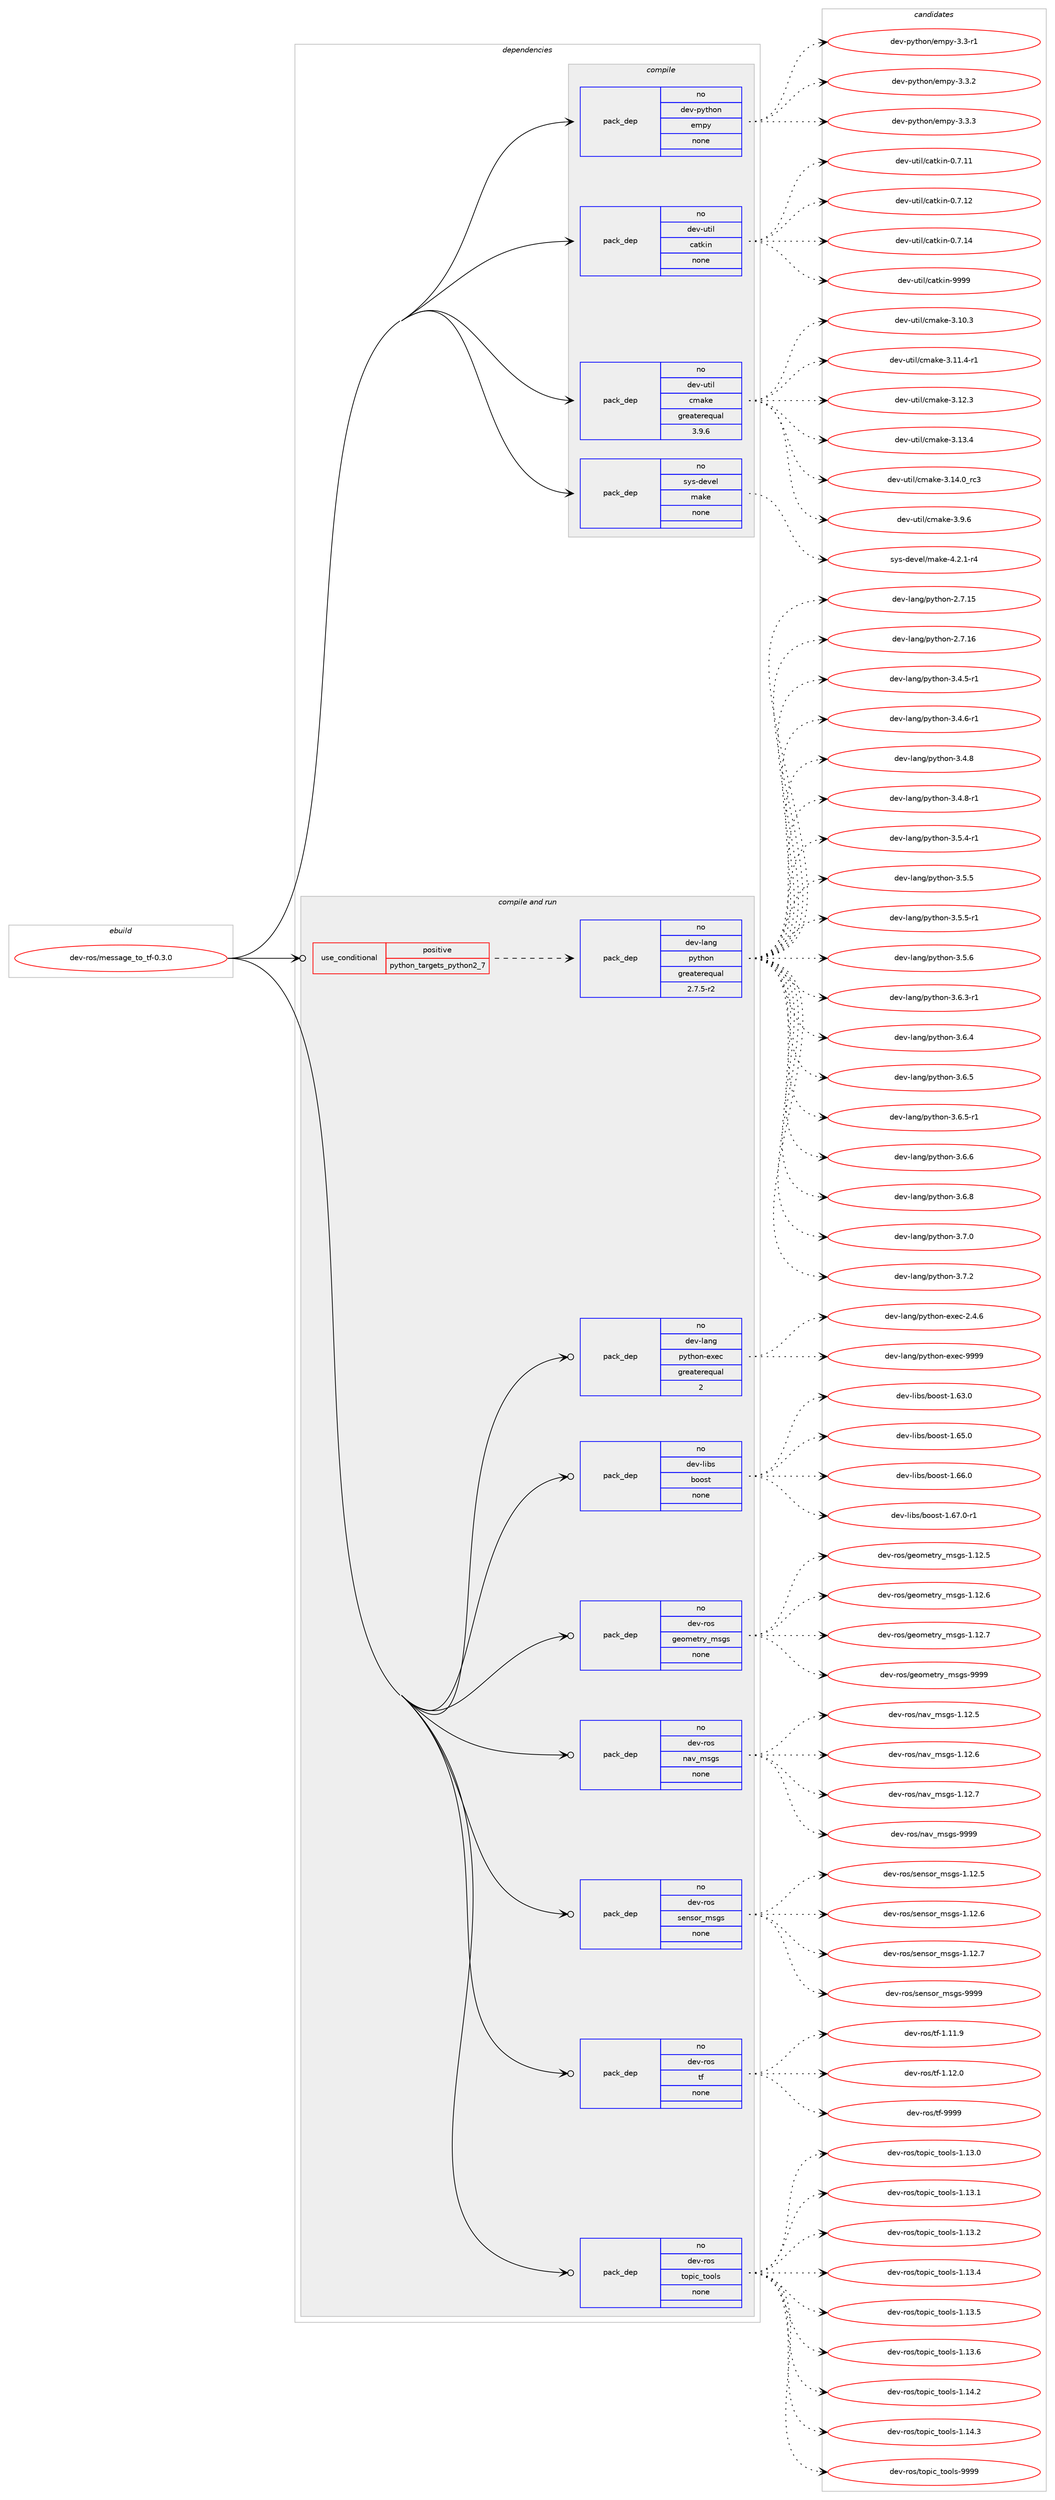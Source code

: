 digraph prolog {

# *************
# Graph options
# *************

newrank=true;
concentrate=true;
compound=true;
graph [rankdir=LR,fontname=Helvetica,fontsize=10,ranksep=1.5];#, ranksep=2.5, nodesep=0.2];
edge  [arrowhead=vee];
node  [fontname=Helvetica,fontsize=10];

# **********
# The ebuild
# **********

subgraph cluster_leftcol {
color=gray;
rank=same;
label=<<i>ebuild</i>>;
id [label="dev-ros/message_to_tf-0.3.0", color=red, width=4, href="../dev-ros/message_to_tf-0.3.0.svg"];
}

# ****************
# The dependencies
# ****************

subgraph cluster_midcol {
color=gray;
label=<<i>dependencies</i>>;
subgraph cluster_compile {
fillcolor="#eeeeee";
style=filled;
label=<<i>compile</i>>;
subgraph pack1047205 {
dependency1459582 [label=<<TABLE BORDER="0" CELLBORDER="1" CELLSPACING="0" CELLPADDING="4" WIDTH="220"><TR><TD ROWSPAN="6" CELLPADDING="30">pack_dep</TD></TR><TR><TD WIDTH="110">no</TD></TR><TR><TD>dev-python</TD></TR><TR><TD>empy</TD></TR><TR><TD>none</TD></TR><TR><TD></TD></TR></TABLE>>, shape=none, color=blue];
}
id:e -> dependency1459582:w [weight=20,style="solid",arrowhead="vee"];
subgraph pack1047206 {
dependency1459583 [label=<<TABLE BORDER="0" CELLBORDER="1" CELLSPACING="0" CELLPADDING="4" WIDTH="220"><TR><TD ROWSPAN="6" CELLPADDING="30">pack_dep</TD></TR><TR><TD WIDTH="110">no</TD></TR><TR><TD>dev-util</TD></TR><TR><TD>catkin</TD></TR><TR><TD>none</TD></TR><TR><TD></TD></TR></TABLE>>, shape=none, color=blue];
}
id:e -> dependency1459583:w [weight=20,style="solid",arrowhead="vee"];
subgraph pack1047207 {
dependency1459584 [label=<<TABLE BORDER="0" CELLBORDER="1" CELLSPACING="0" CELLPADDING="4" WIDTH="220"><TR><TD ROWSPAN="6" CELLPADDING="30">pack_dep</TD></TR><TR><TD WIDTH="110">no</TD></TR><TR><TD>dev-util</TD></TR><TR><TD>cmake</TD></TR><TR><TD>greaterequal</TD></TR><TR><TD>3.9.6</TD></TR></TABLE>>, shape=none, color=blue];
}
id:e -> dependency1459584:w [weight=20,style="solid",arrowhead="vee"];
subgraph pack1047208 {
dependency1459585 [label=<<TABLE BORDER="0" CELLBORDER="1" CELLSPACING="0" CELLPADDING="4" WIDTH="220"><TR><TD ROWSPAN="6" CELLPADDING="30">pack_dep</TD></TR><TR><TD WIDTH="110">no</TD></TR><TR><TD>sys-devel</TD></TR><TR><TD>make</TD></TR><TR><TD>none</TD></TR><TR><TD></TD></TR></TABLE>>, shape=none, color=blue];
}
id:e -> dependency1459585:w [weight=20,style="solid",arrowhead="vee"];
}
subgraph cluster_compileandrun {
fillcolor="#eeeeee";
style=filled;
label=<<i>compile and run</i>>;
subgraph cond388987 {
dependency1459586 [label=<<TABLE BORDER="0" CELLBORDER="1" CELLSPACING="0" CELLPADDING="4"><TR><TD ROWSPAN="3" CELLPADDING="10">use_conditional</TD></TR><TR><TD>positive</TD></TR><TR><TD>python_targets_python2_7</TD></TR></TABLE>>, shape=none, color=red];
subgraph pack1047209 {
dependency1459587 [label=<<TABLE BORDER="0" CELLBORDER="1" CELLSPACING="0" CELLPADDING="4" WIDTH="220"><TR><TD ROWSPAN="6" CELLPADDING="30">pack_dep</TD></TR><TR><TD WIDTH="110">no</TD></TR><TR><TD>dev-lang</TD></TR><TR><TD>python</TD></TR><TR><TD>greaterequal</TD></TR><TR><TD>2.7.5-r2</TD></TR></TABLE>>, shape=none, color=blue];
}
dependency1459586:e -> dependency1459587:w [weight=20,style="dashed",arrowhead="vee"];
}
id:e -> dependency1459586:w [weight=20,style="solid",arrowhead="odotvee"];
subgraph pack1047210 {
dependency1459588 [label=<<TABLE BORDER="0" CELLBORDER="1" CELLSPACING="0" CELLPADDING="4" WIDTH="220"><TR><TD ROWSPAN="6" CELLPADDING="30">pack_dep</TD></TR><TR><TD WIDTH="110">no</TD></TR><TR><TD>dev-lang</TD></TR><TR><TD>python-exec</TD></TR><TR><TD>greaterequal</TD></TR><TR><TD>2</TD></TR></TABLE>>, shape=none, color=blue];
}
id:e -> dependency1459588:w [weight=20,style="solid",arrowhead="odotvee"];
subgraph pack1047211 {
dependency1459589 [label=<<TABLE BORDER="0" CELLBORDER="1" CELLSPACING="0" CELLPADDING="4" WIDTH="220"><TR><TD ROWSPAN="6" CELLPADDING="30">pack_dep</TD></TR><TR><TD WIDTH="110">no</TD></TR><TR><TD>dev-libs</TD></TR><TR><TD>boost</TD></TR><TR><TD>none</TD></TR><TR><TD></TD></TR></TABLE>>, shape=none, color=blue];
}
id:e -> dependency1459589:w [weight=20,style="solid",arrowhead="odotvee"];
subgraph pack1047212 {
dependency1459590 [label=<<TABLE BORDER="0" CELLBORDER="1" CELLSPACING="0" CELLPADDING="4" WIDTH="220"><TR><TD ROWSPAN="6" CELLPADDING="30">pack_dep</TD></TR><TR><TD WIDTH="110">no</TD></TR><TR><TD>dev-ros</TD></TR><TR><TD>geometry_msgs</TD></TR><TR><TD>none</TD></TR><TR><TD></TD></TR></TABLE>>, shape=none, color=blue];
}
id:e -> dependency1459590:w [weight=20,style="solid",arrowhead="odotvee"];
subgraph pack1047213 {
dependency1459591 [label=<<TABLE BORDER="0" CELLBORDER="1" CELLSPACING="0" CELLPADDING="4" WIDTH="220"><TR><TD ROWSPAN="6" CELLPADDING="30">pack_dep</TD></TR><TR><TD WIDTH="110">no</TD></TR><TR><TD>dev-ros</TD></TR><TR><TD>nav_msgs</TD></TR><TR><TD>none</TD></TR><TR><TD></TD></TR></TABLE>>, shape=none, color=blue];
}
id:e -> dependency1459591:w [weight=20,style="solid",arrowhead="odotvee"];
subgraph pack1047214 {
dependency1459592 [label=<<TABLE BORDER="0" CELLBORDER="1" CELLSPACING="0" CELLPADDING="4" WIDTH="220"><TR><TD ROWSPAN="6" CELLPADDING="30">pack_dep</TD></TR><TR><TD WIDTH="110">no</TD></TR><TR><TD>dev-ros</TD></TR><TR><TD>sensor_msgs</TD></TR><TR><TD>none</TD></TR><TR><TD></TD></TR></TABLE>>, shape=none, color=blue];
}
id:e -> dependency1459592:w [weight=20,style="solid",arrowhead="odotvee"];
subgraph pack1047215 {
dependency1459593 [label=<<TABLE BORDER="0" CELLBORDER="1" CELLSPACING="0" CELLPADDING="4" WIDTH="220"><TR><TD ROWSPAN="6" CELLPADDING="30">pack_dep</TD></TR><TR><TD WIDTH="110">no</TD></TR><TR><TD>dev-ros</TD></TR><TR><TD>tf</TD></TR><TR><TD>none</TD></TR><TR><TD></TD></TR></TABLE>>, shape=none, color=blue];
}
id:e -> dependency1459593:w [weight=20,style="solid",arrowhead="odotvee"];
subgraph pack1047216 {
dependency1459594 [label=<<TABLE BORDER="0" CELLBORDER="1" CELLSPACING="0" CELLPADDING="4" WIDTH="220"><TR><TD ROWSPAN="6" CELLPADDING="30">pack_dep</TD></TR><TR><TD WIDTH="110">no</TD></TR><TR><TD>dev-ros</TD></TR><TR><TD>topic_tools</TD></TR><TR><TD>none</TD></TR><TR><TD></TD></TR></TABLE>>, shape=none, color=blue];
}
id:e -> dependency1459594:w [weight=20,style="solid",arrowhead="odotvee"];
}
subgraph cluster_run {
fillcolor="#eeeeee";
style=filled;
label=<<i>run</i>>;
}
}

# **************
# The candidates
# **************

subgraph cluster_choices {
rank=same;
color=gray;
label=<<i>candidates</i>>;

subgraph choice1047205 {
color=black;
nodesep=1;
choice1001011184511212111610411111047101109112121455146514511449 [label="dev-python/empy-3.3-r1", color=red, width=4,href="../dev-python/empy-3.3-r1.svg"];
choice1001011184511212111610411111047101109112121455146514650 [label="dev-python/empy-3.3.2", color=red, width=4,href="../dev-python/empy-3.3.2.svg"];
choice1001011184511212111610411111047101109112121455146514651 [label="dev-python/empy-3.3.3", color=red, width=4,href="../dev-python/empy-3.3.3.svg"];
dependency1459582:e -> choice1001011184511212111610411111047101109112121455146514511449:w [style=dotted,weight="100"];
dependency1459582:e -> choice1001011184511212111610411111047101109112121455146514650:w [style=dotted,weight="100"];
dependency1459582:e -> choice1001011184511212111610411111047101109112121455146514651:w [style=dotted,weight="100"];
}
subgraph choice1047206 {
color=black;
nodesep=1;
choice1001011184511711610510847999711610710511045484655464949 [label="dev-util/catkin-0.7.11", color=red, width=4,href="../dev-util/catkin-0.7.11.svg"];
choice1001011184511711610510847999711610710511045484655464950 [label="dev-util/catkin-0.7.12", color=red, width=4,href="../dev-util/catkin-0.7.12.svg"];
choice1001011184511711610510847999711610710511045484655464952 [label="dev-util/catkin-0.7.14", color=red, width=4,href="../dev-util/catkin-0.7.14.svg"];
choice100101118451171161051084799971161071051104557575757 [label="dev-util/catkin-9999", color=red, width=4,href="../dev-util/catkin-9999.svg"];
dependency1459583:e -> choice1001011184511711610510847999711610710511045484655464949:w [style=dotted,weight="100"];
dependency1459583:e -> choice1001011184511711610510847999711610710511045484655464950:w [style=dotted,weight="100"];
dependency1459583:e -> choice1001011184511711610510847999711610710511045484655464952:w [style=dotted,weight="100"];
dependency1459583:e -> choice100101118451171161051084799971161071051104557575757:w [style=dotted,weight="100"];
}
subgraph choice1047207 {
color=black;
nodesep=1;
choice1001011184511711610510847991099710710145514649484651 [label="dev-util/cmake-3.10.3", color=red, width=4,href="../dev-util/cmake-3.10.3.svg"];
choice10010111845117116105108479910997107101455146494946524511449 [label="dev-util/cmake-3.11.4-r1", color=red, width=4,href="../dev-util/cmake-3.11.4-r1.svg"];
choice1001011184511711610510847991099710710145514649504651 [label="dev-util/cmake-3.12.3", color=red, width=4,href="../dev-util/cmake-3.12.3.svg"];
choice1001011184511711610510847991099710710145514649514652 [label="dev-util/cmake-3.13.4", color=red, width=4,href="../dev-util/cmake-3.13.4.svg"];
choice1001011184511711610510847991099710710145514649524648951149951 [label="dev-util/cmake-3.14.0_rc3", color=red, width=4,href="../dev-util/cmake-3.14.0_rc3.svg"];
choice10010111845117116105108479910997107101455146574654 [label="dev-util/cmake-3.9.6", color=red, width=4,href="../dev-util/cmake-3.9.6.svg"];
dependency1459584:e -> choice1001011184511711610510847991099710710145514649484651:w [style=dotted,weight="100"];
dependency1459584:e -> choice10010111845117116105108479910997107101455146494946524511449:w [style=dotted,weight="100"];
dependency1459584:e -> choice1001011184511711610510847991099710710145514649504651:w [style=dotted,weight="100"];
dependency1459584:e -> choice1001011184511711610510847991099710710145514649514652:w [style=dotted,weight="100"];
dependency1459584:e -> choice1001011184511711610510847991099710710145514649524648951149951:w [style=dotted,weight="100"];
dependency1459584:e -> choice10010111845117116105108479910997107101455146574654:w [style=dotted,weight="100"];
}
subgraph choice1047208 {
color=black;
nodesep=1;
choice1151211154510010111810110847109971071014552465046494511452 [label="sys-devel/make-4.2.1-r4", color=red, width=4,href="../sys-devel/make-4.2.1-r4.svg"];
dependency1459585:e -> choice1151211154510010111810110847109971071014552465046494511452:w [style=dotted,weight="100"];
}
subgraph choice1047209 {
color=black;
nodesep=1;
choice10010111845108971101034711212111610411111045504655464953 [label="dev-lang/python-2.7.15", color=red, width=4,href="../dev-lang/python-2.7.15.svg"];
choice10010111845108971101034711212111610411111045504655464954 [label="dev-lang/python-2.7.16", color=red, width=4,href="../dev-lang/python-2.7.16.svg"];
choice1001011184510897110103471121211161041111104551465246534511449 [label="dev-lang/python-3.4.5-r1", color=red, width=4,href="../dev-lang/python-3.4.5-r1.svg"];
choice1001011184510897110103471121211161041111104551465246544511449 [label="dev-lang/python-3.4.6-r1", color=red, width=4,href="../dev-lang/python-3.4.6-r1.svg"];
choice100101118451089711010347112121116104111110455146524656 [label="dev-lang/python-3.4.8", color=red, width=4,href="../dev-lang/python-3.4.8.svg"];
choice1001011184510897110103471121211161041111104551465246564511449 [label="dev-lang/python-3.4.8-r1", color=red, width=4,href="../dev-lang/python-3.4.8-r1.svg"];
choice1001011184510897110103471121211161041111104551465346524511449 [label="dev-lang/python-3.5.4-r1", color=red, width=4,href="../dev-lang/python-3.5.4-r1.svg"];
choice100101118451089711010347112121116104111110455146534653 [label="dev-lang/python-3.5.5", color=red, width=4,href="../dev-lang/python-3.5.5.svg"];
choice1001011184510897110103471121211161041111104551465346534511449 [label="dev-lang/python-3.5.5-r1", color=red, width=4,href="../dev-lang/python-3.5.5-r1.svg"];
choice100101118451089711010347112121116104111110455146534654 [label="dev-lang/python-3.5.6", color=red, width=4,href="../dev-lang/python-3.5.6.svg"];
choice1001011184510897110103471121211161041111104551465446514511449 [label="dev-lang/python-3.6.3-r1", color=red, width=4,href="../dev-lang/python-3.6.3-r1.svg"];
choice100101118451089711010347112121116104111110455146544652 [label="dev-lang/python-3.6.4", color=red, width=4,href="../dev-lang/python-3.6.4.svg"];
choice100101118451089711010347112121116104111110455146544653 [label="dev-lang/python-3.6.5", color=red, width=4,href="../dev-lang/python-3.6.5.svg"];
choice1001011184510897110103471121211161041111104551465446534511449 [label="dev-lang/python-3.6.5-r1", color=red, width=4,href="../dev-lang/python-3.6.5-r1.svg"];
choice100101118451089711010347112121116104111110455146544654 [label="dev-lang/python-3.6.6", color=red, width=4,href="../dev-lang/python-3.6.6.svg"];
choice100101118451089711010347112121116104111110455146544656 [label="dev-lang/python-3.6.8", color=red, width=4,href="../dev-lang/python-3.6.8.svg"];
choice100101118451089711010347112121116104111110455146554648 [label="dev-lang/python-3.7.0", color=red, width=4,href="../dev-lang/python-3.7.0.svg"];
choice100101118451089711010347112121116104111110455146554650 [label="dev-lang/python-3.7.2", color=red, width=4,href="../dev-lang/python-3.7.2.svg"];
dependency1459587:e -> choice10010111845108971101034711212111610411111045504655464953:w [style=dotted,weight="100"];
dependency1459587:e -> choice10010111845108971101034711212111610411111045504655464954:w [style=dotted,weight="100"];
dependency1459587:e -> choice1001011184510897110103471121211161041111104551465246534511449:w [style=dotted,weight="100"];
dependency1459587:e -> choice1001011184510897110103471121211161041111104551465246544511449:w [style=dotted,weight="100"];
dependency1459587:e -> choice100101118451089711010347112121116104111110455146524656:w [style=dotted,weight="100"];
dependency1459587:e -> choice1001011184510897110103471121211161041111104551465246564511449:w [style=dotted,weight="100"];
dependency1459587:e -> choice1001011184510897110103471121211161041111104551465346524511449:w [style=dotted,weight="100"];
dependency1459587:e -> choice100101118451089711010347112121116104111110455146534653:w [style=dotted,weight="100"];
dependency1459587:e -> choice1001011184510897110103471121211161041111104551465346534511449:w [style=dotted,weight="100"];
dependency1459587:e -> choice100101118451089711010347112121116104111110455146534654:w [style=dotted,weight="100"];
dependency1459587:e -> choice1001011184510897110103471121211161041111104551465446514511449:w [style=dotted,weight="100"];
dependency1459587:e -> choice100101118451089711010347112121116104111110455146544652:w [style=dotted,weight="100"];
dependency1459587:e -> choice100101118451089711010347112121116104111110455146544653:w [style=dotted,weight="100"];
dependency1459587:e -> choice1001011184510897110103471121211161041111104551465446534511449:w [style=dotted,weight="100"];
dependency1459587:e -> choice100101118451089711010347112121116104111110455146544654:w [style=dotted,weight="100"];
dependency1459587:e -> choice100101118451089711010347112121116104111110455146544656:w [style=dotted,weight="100"];
dependency1459587:e -> choice100101118451089711010347112121116104111110455146554648:w [style=dotted,weight="100"];
dependency1459587:e -> choice100101118451089711010347112121116104111110455146554650:w [style=dotted,weight="100"];
}
subgraph choice1047210 {
color=black;
nodesep=1;
choice1001011184510897110103471121211161041111104510112010199455046524654 [label="dev-lang/python-exec-2.4.6", color=red, width=4,href="../dev-lang/python-exec-2.4.6.svg"];
choice10010111845108971101034711212111610411111045101120101994557575757 [label="dev-lang/python-exec-9999", color=red, width=4,href="../dev-lang/python-exec-9999.svg"];
dependency1459588:e -> choice1001011184510897110103471121211161041111104510112010199455046524654:w [style=dotted,weight="100"];
dependency1459588:e -> choice10010111845108971101034711212111610411111045101120101994557575757:w [style=dotted,weight="100"];
}
subgraph choice1047211 {
color=black;
nodesep=1;
choice1001011184510810598115479811111111511645494654514648 [label="dev-libs/boost-1.63.0", color=red, width=4,href="../dev-libs/boost-1.63.0.svg"];
choice1001011184510810598115479811111111511645494654534648 [label="dev-libs/boost-1.65.0", color=red, width=4,href="../dev-libs/boost-1.65.0.svg"];
choice1001011184510810598115479811111111511645494654544648 [label="dev-libs/boost-1.66.0", color=red, width=4,href="../dev-libs/boost-1.66.0.svg"];
choice10010111845108105981154798111111115116454946545546484511449 [label="dev-libs/boost-1.67.0-r1", color=red, width=4,href="../dev-libs/boost-1.67.0-r1.svg"];
dependency1459589:e -> choice1001011184510810598115479811111111511645494654514648:w [style=dotted,weight="100"];
dependency1459589:e -> choice1001011184510810598115479811111111511645494654534648:w [style=dotted,weight="100"];
dependency1459589:e -> choice1001011184510810598115479811111111511645494654544648:w [style=dotted,weight="100"];
dependency1459589:e -> choice10010111845108105981154798111111115116454946545546484511449:w [style=dotted,weight="100"];
}
subgraph choice1047212 {
color=black;
nodesep=1;
choice10010111845114111115471031011111091011161141219510911510311545494649504653 [label="dev-ros/geometry_msgs-1.12.5", color=red, width=4,href="../dev-ros/geometry_msgs-1.12.5.svg"];
choice10010111845114111115471031011111091011161141219510911510311545494649504654 [label="dev-ros/geometry_msgs-1.12.6", color=red, width=4,href="../dev-ros/geometry_msgs-1.12.6.svg"];
choice10010111845114111115471031011111091011161141219510911510311545494649504655 [label="dev-ros/geometry_msgs-1.12.7", color=red, width=4,href="../dev-ros/geometry_msgs-1.12.7.svg"];
choice1001011184511411111547103101111109101116114121951091151031154557575757 [label="dev-ros/geometry_msgs-9999", color=red, width=4,href="../dev-ros/geometry_msgs-9999.svg"];
dependency1459590:e -> choice10010111845114111115471031011111091011161141219510911510311545494649504653:w [style=dotted,weight="100"];
dependency1459590:e -> choice10010111845114111115471031011111091011161141219510911510311545494649504654:w [style=dotted,weight="100"];
dependency1459590:e -> choice10010111845114111115471031011111091011161141219510911510311545494649504655:w [style=dotted,weight="100"];
dependency1459590:e -> choice1001011184511411111547103101111109101116114121951091151031154557575757:w [style=dotted,weight="100"];
}
subgraph choice1047213 {
color=black;
nodesep=1;
choice1001011184511411111547110971189510911510311545494649504653 [label="dev-ros/nav_msgs-1.12.5", color=red, width=4,href="../dev-ros/nav_msgs-1.12.5.svg"];
choice1001011184511411111547110971189510911510311545494649504654 [label="dev-ros/nav_msgs-1.12.6", color=red, width=4,href="../dev-ros/nav_msgs-1.12.6.svg"];
choice1001011184511411111547110971189510911510311545494649504655 [label="dev-ros/nav_msgs-1.12.7", color=red, width=4,href="../dev-ros/nav_msgs-1.12.7.svg"];
choice100101118451141111154711097118951091151031154557575757 [label="dev-ros/nav_msgs-9999", color=red, width=4,href="../dev-ros/nav_msgs-9999.svg"];
dependency1459591:e -> choice1001011184511411111547110971189510911510311545494649504653:w [style=dotted,weight="100"];
dependency1459591:e -> choice1001011184511411111547110971189510911510311545494649504654:w [style=dotted,weight="100"];
dependency1459591:e -> choice1001011184511411111547110971189510911510311545494649504655:w [style=dotted,weight="100"];
dependency1459591:e -> choice100101118451141111154711097118951091151031154557575757:w [style=dotted,weight="100"];
}
subgraph choice1047214 {
color=black;
nodesep=1;
choice10010111845114111115471151011101151111149510911510311545494649504653 [label="dev-ros/sensor_msgs-1.12.5", color=red, width=4,href="../dev-ros/sensor_msgs-1.12.5.svg"];
choice10010111845114111115471151011101151111149510911510311545494649504654 [label="dev-ros/sensor_msgs-1.12.6", color=red, width=4,href="../dev-ros/sensor_msgs-1.12.6.svg"];
choice10010111845114111115471151011101151111149510911510311545494649504655 [label="dev-ros/sensor_msgs-1.12.7", color=red, width=4,href="../dev-ros/sensor_msgs-1.12.7.svg"];
choice1001011184511411111547115101110115111114951091151031154557575757 [label="dev-ros/sensor_msgs-9999", color=red, width=4,href="../dev-ros/sensor_msgs-9999.svg"];
dependency1459592:e -> choice10010111845114111115471151011101151111149510911510311545494649504653:w [style=dotted,weight="100"];
dependency1459592:e -> choice10010111845114111115471151011101151111149510911510311545494649504654:w [style=dotted,weight="100"];
dependency1459592:e -> choice10010111845114111115471151011101151111149510911510311545494649504655:w [style=dotted,weight="100"];
dependency1459592:e -> choice1001011184511411111547115101110115111114951091151031154557575757:w [style=dotted,weight="100"];
}
subgraph choice1047215 {
color=black;
nodesep=1;
choice100101118451141111154711610245494649494657 [label="dev-ros/tf-1.11.9", color=red, width=4,href="../dev-ros/tf-1.11.9.svg"];
choice100101118451141111154711610245494649504648 [label="dev-ros/tf-1.12.0", color=red, width=4,href="../dev-ros/tf-1.12.0.svg"];
choice10010111845114111115471161024557575757 [label="dev-ros/tf-9999", color=red, width=4,href="../dev-ros/tf-9999.svg"];
dependency1459593:e -> choice100101118451141111154711610245494649494657:w [style=dotted,weight="100"];
dependency1459593:e -> choice100101118451141111154711610245494649504648:w [style=dotted,weight="100"];
dependency1459593:e -> choice10010111845114111115471161024557575757:w [style=dotted,weight="100"];
}
subgraph choice1047216 {
color=black;
nodesep=1;
choice1001011184511411111547116111112105999511611111110811545494649514648 [label="dev-ros/topic_tools-1.13.0", color=red, width=4,href="../dev-ros/topic_tools-1.13.0.svg"];
choice1001011184511411111547116111112105999511611111110811545494649514649 [label="dev-ros/topic_tools-1.13.1", color=red, width=4,href="../dev-ros/topic_tools-1.13.1.svg"];
choice1001011184511411111547116111112105999511611111110811545494649514650 [label="dev-ros/topic_tools-1.13.2", color=red, width=4,href="../dev-ros/topic_tools-1.13.2.svg"];
choice1001011184511411111547116111112105999511611111110811545494649514652 [label="dev-ros/topic_tools-1.13.4", color=red, width=4,href="../dev-ros/topic_tools-1.13.4.svg"];
choice1001011184511411111547116111112105999511611111110811545494649514653 [label="dev-ros/topic_tools-1.13.5", color=red, width=4,href="../dev-ros/topic_tools-1.13.5.svg"];
choice1001011184511411111547116111112105999511611111110811545494649514654 [label="dev-ros/topic_tools-1.13.6", color=red, width=4,href="../dev-ros/topic_tools-1.13.6.svg"];
choice1001011184511411111547116111112105999511611111110811545494649524650 [label="dev-ros/topic_tools-1.14.2", color=red, width=4,href="../dev-ros/topic_tools-1.14.2.svg"];
choice1001011184511411111547116111112105999511611111110811545494649524651 [label="dev-ros/topic_tools-1.14.3", color=red, width=4,href="../dev-ros/topic_tools-1.14.3.svg"];
choice100101118451141111154711611111210599951161111111081154557575757 [label="dev-ros/topic_tools-9999", color=red, width=4,href="../dev-ros/topic_tools-9999.svg"];
dependency1459594:e -> choice1001011184511411111547116111112105999511611111110811545494649514648:w [style=dotted,weight="100"];
dependency1459594:e -> choice1001011184511411111547116111112105999511611111110811545494649514649:w [style=dotted,weight="100"];
dependency1459594:e -> choice1001011184511411111547116111112105999511611111110811545494649514650:w [style=dotted,weight="100"];
dependency1459594:e -> choice1001011184511411111547116111112105999511611111110811545494649514652:w [style=dotted,weight="100"];
dependency1459594:e -> choice1001011184511411111547116111112105999511611111110811545494649514653:w [style=dotted,weight="100"];
dependency1459594:e -> choice1001011184511411111547116111112105999511611111110811545494649514654:w [style=dotted,weight="100"];
dependency1459594:e -> choice1001011184511411111547116111112105999511611111110811545494649524650:w [style=dotted,weight="100"];
dependency1459594:e -> choice1001011184511411111547116111112105999511611111110811545494649524651:w [style=dotted,weight="100"];
dependency1459594:e -> choice100101118451141111154711611111210599951161111111081154557575757:w [style=dotted,weight="100"];
}
}

}
